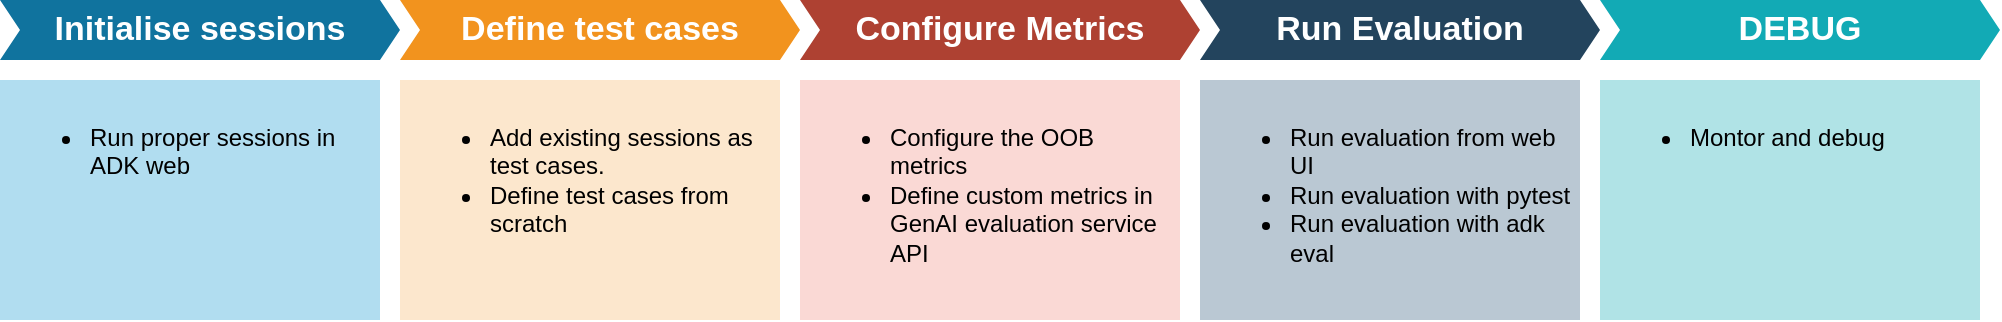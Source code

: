 <mxfile>
    <diagram id="h73q4FmgP99V1r_mot5M" name="adk eval">
        <mxGraphModel dx="1960" dy="1161" grid="1" gridSize="10" guides="1" tooltips="1" connect="1" arrows="1" fold="1" page="1" pageScale="1" pageWidth="827" pageHeight="1169" math="0" shadow="0">
            <root>
                <mxCell id="0"/>
                <mxCell id="1" parent="0"/>
                <mxCell id="4" value="Initialise sessions" style="shape=step;perimeter=stepPerimeter;whiteSpace=wrap;html=1;fixedSize=1;size=10;fillColor=#10739E;strokeColor=none;fontSize=17;fontColor=#FFFFFF;fontStyle=1;align=center;rounded=0;" vertex="1" parent="1">
                    <mxGeometry x="50" y="90" width="200" height="30" as="geometry"/>
                </mxCell>
                <mxCell id="5" value="Define test cases" style="shape=step;perimeter=stepPerimeter;whiteSpace=wrap;html=1;fixedSize=1;size=10;fillColor=#F2931E;strokeColor=none;fontSize=17;fontColor=#FFFFFF;fontStyle=1;align=center;rounded=0;" vertex="1" parent="1">
                    <mxGeometry x="250" y="90" width="200" height="30" as="geometry"/>
                </mxCell>
                <mxCell id="6" value="Configure Metrics" style="shape=step;perimeter=stepPerimeter;whiteSpace=wrap;html=1;fixedSize=1;size=10;fillColor=#AE4132;strokeColor=none;fontSize=17;fontColor=#FFFFFF;fontStyle=1;align=center;rounded=0;" vertex="1" parent="1">
                    <mxGeometry x="450" y="90" width="200" height="30" as="geometry"/>
                </mxCell>
                <mxCell id="7" value="Run Evaluation" style="shape=step;perimeter=stepPerimeter;whiteSpace=wrap;html=1;fixedSize=1;size=10;fillColor=#23445D;strokeColor=none;fontSize=17;fontColor=#FFFFFF;fontStyle=1;align=center;rounded=0;" vertex="1" parent="1">
                    <mxGeometry x="650" y="90" width="200" height="30" as="geometry"/>
                </mxCell>
                <mxCell id="8" value="DEBUG" style="shape=step;perimeter=stepPerimeter;whiteSpace=wrap;html=1;fixedSize=1;size=10;fillColor=#12AAB5;strokeColor=none;fontSize=17;fontColor=#FFFFFF;fontStyle=1;align=center;rounded=0;" vertex="1" parent="1">
                    <mxGeometry x="850" y="90" width="200" height="30" as="geometry"/>
                </mxCell>
                <mxCell id="9" value="&lt;p&gt;&lt;/p&gt;&lt;ul&gt;&lt;li&gt;&lt;span style=&quot;background-color: transparent;&quot;&gt;Run proper sessions in ADK web&lt;/span&gt;&lt;/li&gt;&lt;/ul&gt;&lt;p&gt;&lt;/p&gt;" style="shape=rect;fillColor=#B1DDF0;strokeColor=none;fontSize=12;html=1;whiteSpace=wrap;align=left;verticalAlign=top;spacing=5;rounded=0;" vertex="1" parent="1">
                    <mxGeometry x="50" y="130" width="190" height="120" as="geometry"/>
                </mxCell>
                <mxCell id="12" value="&lt;ul&gt;&lt;li&gt;Add existing sessions as test cases.&lt;/li&gt;&lt;li&gt;Define test cases from scratch&lt;/li&gt;&lt;/ul&gt;" style="shape=rect;fillColor=#FCE7CD;strokeColor=none;fontSize=12;html=1;whiteSpace=wrap;align=left;verticalAlign=top;spacing=5;rounded=0;" vertex="1" parent="1">
                    <mxGeometry x="250" y="130" width="190" height="120" as="geometry"/>
                </mxCell>
                <mxCell id="15" value="&lt;ul&gt;&lt;li&gt;Configure the OOB metrics&lt;/li&gt;&lt;li&gt;Define custom metrics in GenAI evaluation service API&lt;/li&gt;&lt;/ul&gt;" style="shape=rect;fillColor=#FAD9D5;strokeColor=none;fontSize=12;html=1;whiteSpace=wrap;align=left;verticalAlign=top;spacing=5;rounded=0;" vertex="1" parent="1">
                    <mxGeometry x="450" y="130" width="190" height="120" as="geometry"/>
                </mxCell>
                <mxCell id="18" value="&lt;ul&gt;&lt;li&gt;Run evaluation from web UI&lt;/li&gt;&lt;li&gt;Run evaluation with pytest&lt;/li&gt;&lt;li&gt;Run evaluation with adk eval&lt;/li&gt;&lt;/ul&gt;" style="shape=rect;fillColor=#BAC8D3;strokeColor=none;fontSize=12;html=1;whiteSpace=wrap;align=left;verticalAlign=top;spacing=5;rounded=0;" vertex="1" parent="1">
                    <mxGeometry x="650" y="130" width="190" height="120" as="geometry"/>
                </mxCell>
                <mxCell id="21" value="&lt;ul&gt;&lt;li&gt;Montor and debug&lt;/li&gt;&lt;/ul&gt;" style="shape=rect;fillColor=#B0E3E6;strokeColor=none;fontSize=12;html=1;whiteSpace=wrap;align=left;verticalAlign=top;spacing=5;rounded=0;" vertex="1" parent="1">
                    <mxGeometry x="850" y="130" width="190" height="120" as="geometry"/>
                </mxCell>
            </root>
        </mxGraphModel>
    </diagram>
</mxfile>